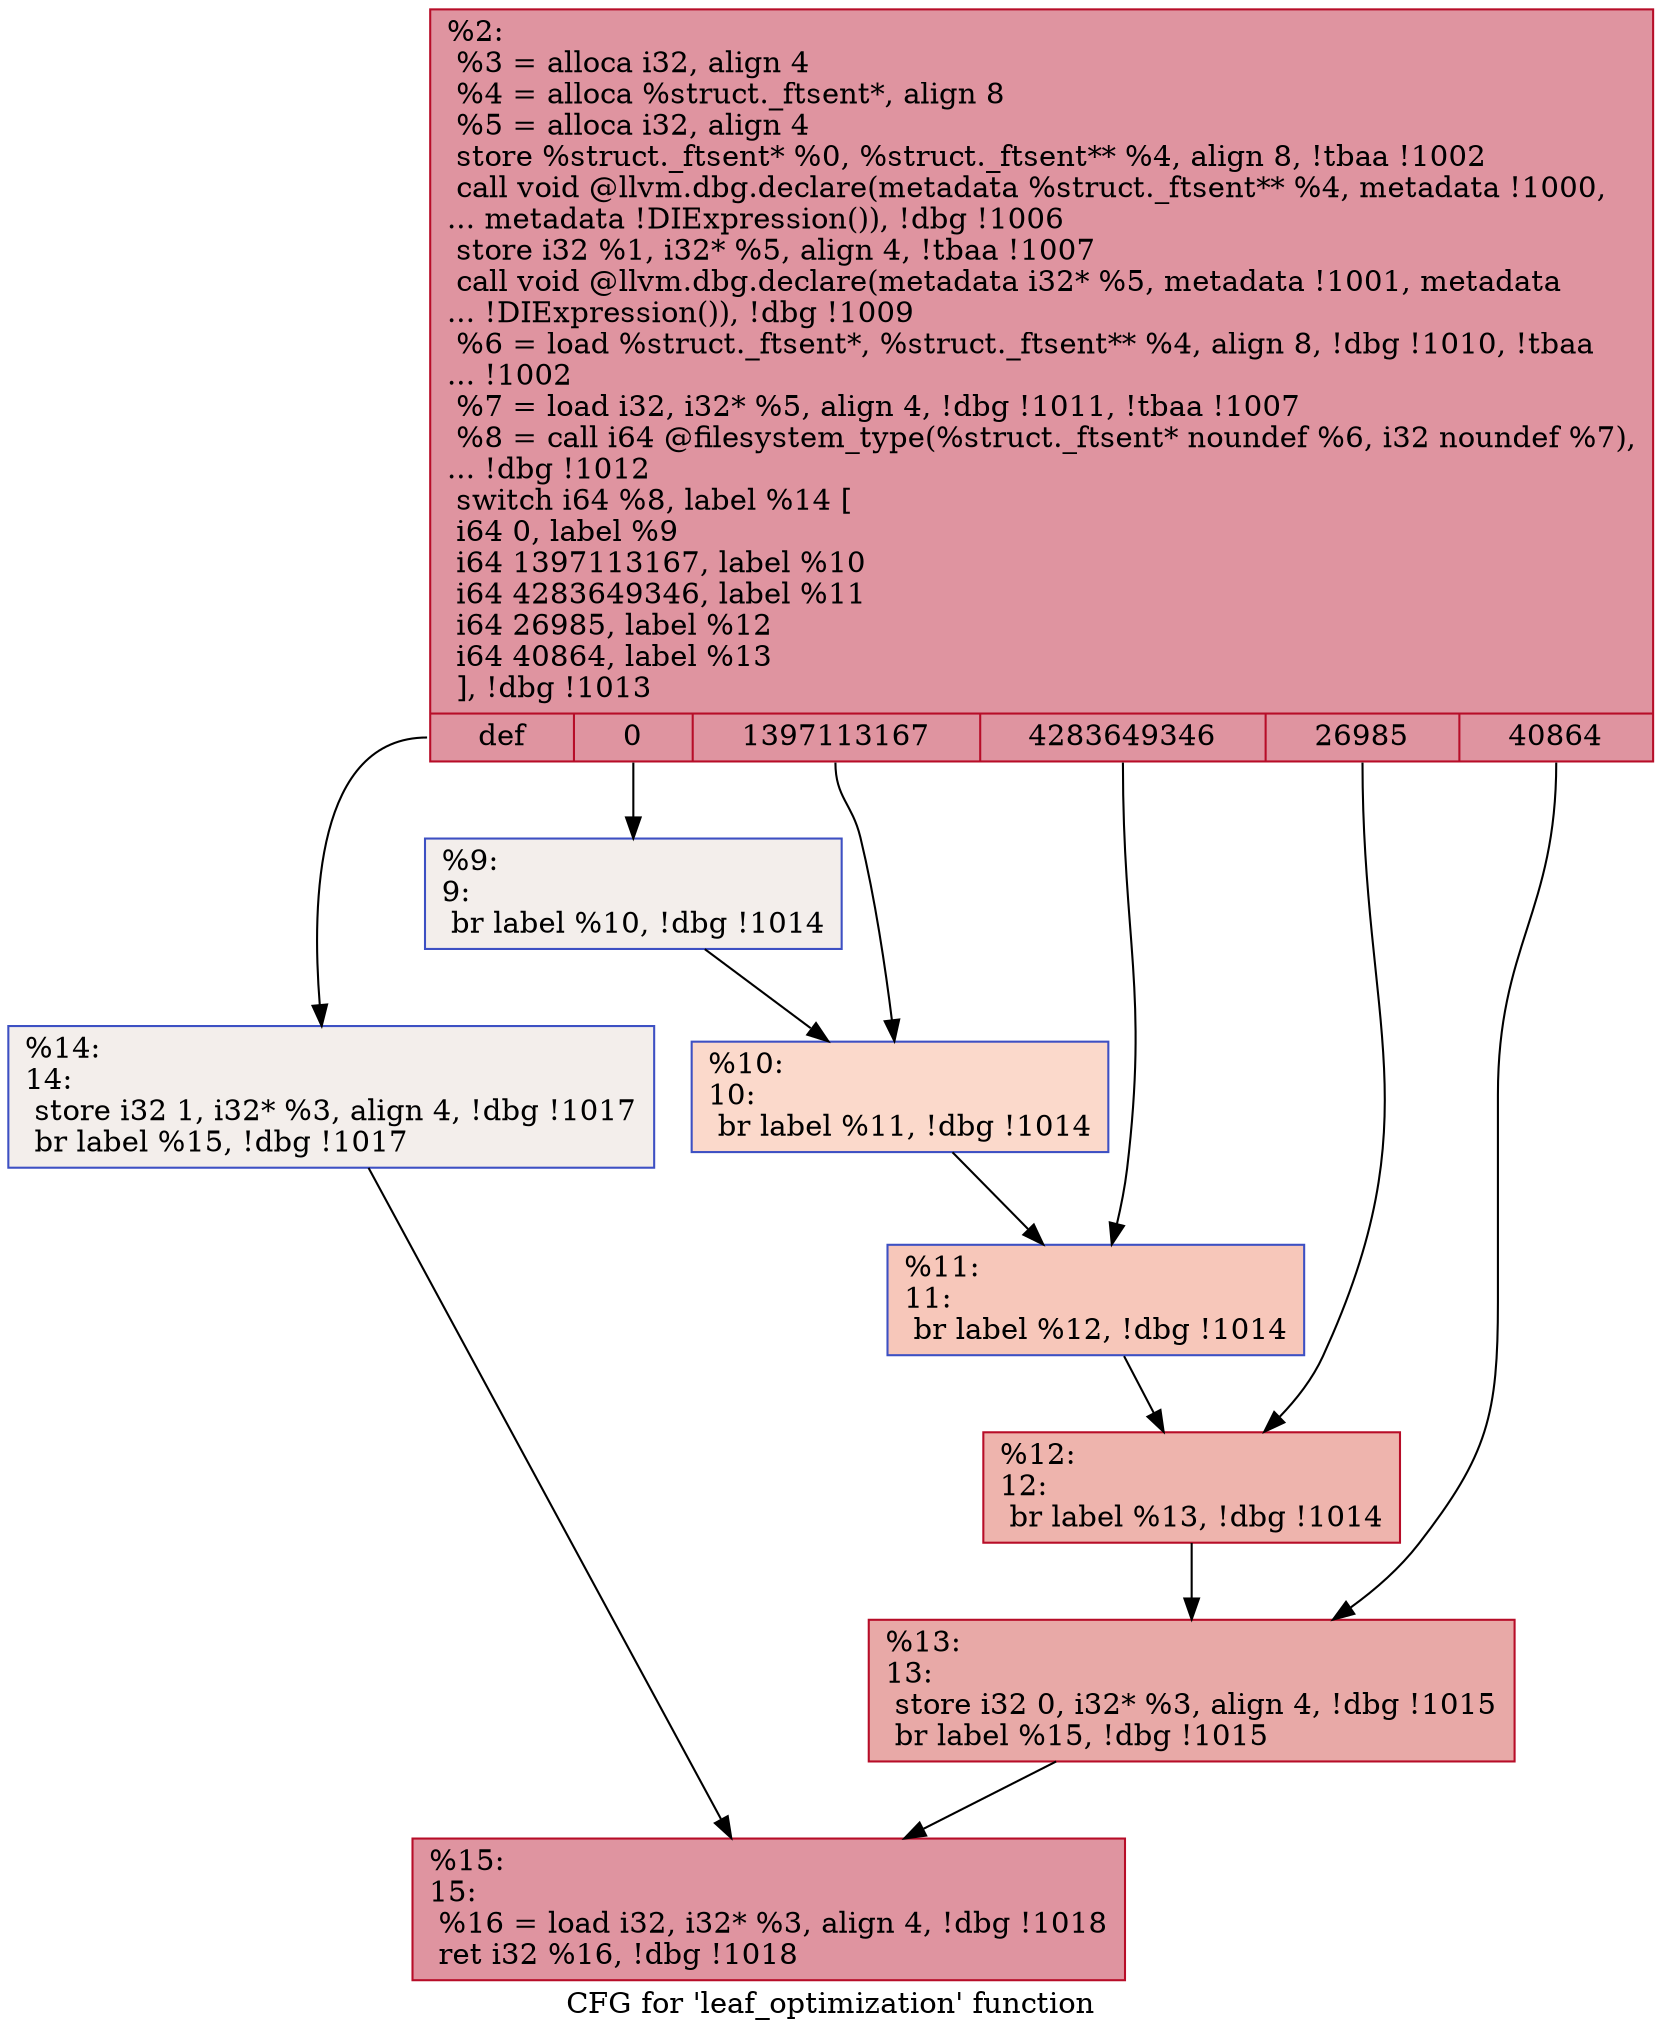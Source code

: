 digraph "CFG for 'leaf_optimization' function" {
	label="CFG for 'leaf_optimization' function";

	Node0x21abf70 [shape=record,color="#b70d28ff", style=filled, fillcolor="#b70d2870",label="{%2:\l  %3 = alloca i32, align 4\l  %4 = alloca %struct._ftsent*, align 8\l  %5 = alloca i32, align 4\l  store %struct._ftsent* %0, %struct._ftsent** %4, align 8, !tbaa !1002\l  call void @llvm.dbg.declare(metadata %struct._ftsent** %4, metadata !1000,\l... metadata !DIExpression()), !dbg !1006\l  store i32 %1, i32* %5, align 4, !tbaa !1007\l  call void @llvm.dbg.declare(metadata i32* %5, metadata !1001, metadata\l... !DIExpression()), !dbg !1009\l  %6 = load %struct._ftsent*, %struct._ftsent** %4, align 8, !dbg !1010, !tbaa\l... !1002\l  %7 = load i32, i32* %5, align 4, !dbg !1011, !tbaa !1007\l  %8 = call i64 @filesystem_type(%struct._ftsent* noundef %6, i32 noundef %7),\l... !dbg !1012\l  switch i64 %8, label %14 [\l    i64 0, label %9\l    i64 1397113167, label %10\l    i64 4283649346, label %11\l    i64 26985, label %12\l    i64 40864, label %13\l  ], !dbg !1013\l|{<s0>def|<s1>0|<s2>1397113167|<s3>4283649346|<s4>26985|<s5>40864}}"];
	Node0x21abf70:s0 -> Node0x21ac150;
	Node0x21abf70:s1 -> Node0x21abfc0;
	Node0x21abf70:s2 -> Node0x21ac010;
	Node0x21abf70:s3 -> Node0x21ac060;
	Node0x21abf70:s4 -> Node0x21ac0b0;
	Node0x21abf70:s5 -> Node0x21ac100;
	Node0x21abfc0 [shape=record,color="#3d50c3ff", style=filled, fillcolor="#e5d8d170",label="{%9:\l9:                                                \l  br label %10, !dbg !1014\l}"];
	Node0x21abfc0 -> Node0x21ac010;
	Node0x21ac010 [shape=record,color="#3d50c3ff", style=filled, fillcolor="#f7a88970",label="{%10:\l10:                                               \l  br label %11, !dbg !1014\l}"];
	Node0x21ac010 -> Node0x21ac060;
	Node0x21ac060 [shape=record,color="#3d50c3ff", style=filled, fillcolor="#ec7f6370",label="{%11:\l11:                                               \l  br label %12, !dbg !1014\l}"];
	Node0x21ac060 -> Node0x21ac0b0;
	Node0x21ac0b0 [shape=record,color="#b70d28ff", style=filled, fillcolor="#d8564670",label="{%12:\l12:                                               \l  br label %13, !dbg !1014\l}"];
	Node0x21ac0b0 -> Node0x21ac100;
	Node0x21ac100 [shape=record,color="#b70d28ff", style=filled, fillcolor="#ca3b3770",label="{%13:\l13:                                               \l  store i32 0, i32* %3, align 4, !dbg !1015\l  br label %15, !dbg !1015\l}"];
	Node0x21ac100 -> Node0x21ac1a0;
	Node0x21ac150 [shape=record,color="#3d50c3ff", style=filled, fillcolor="#e5d8d170",label="{%14:\l14:                                               \l  store i32 1, i32* %3, align 4, !dbg !1017\l  br label %15, !dbg !1017\l}"];
	Node0x21ac150 -> Node0x21ac1a0;
	Node0x21ac1a0 [shape=record,color="#b70d28ff", style=filled, fillcolor="#b70d2870",label="{%15:\l15:                                               \l  %16 = load i32, i32* %3, align 4, !dbg !1018\l  ret i32 %16, !dbg !1018\l}"];
}
